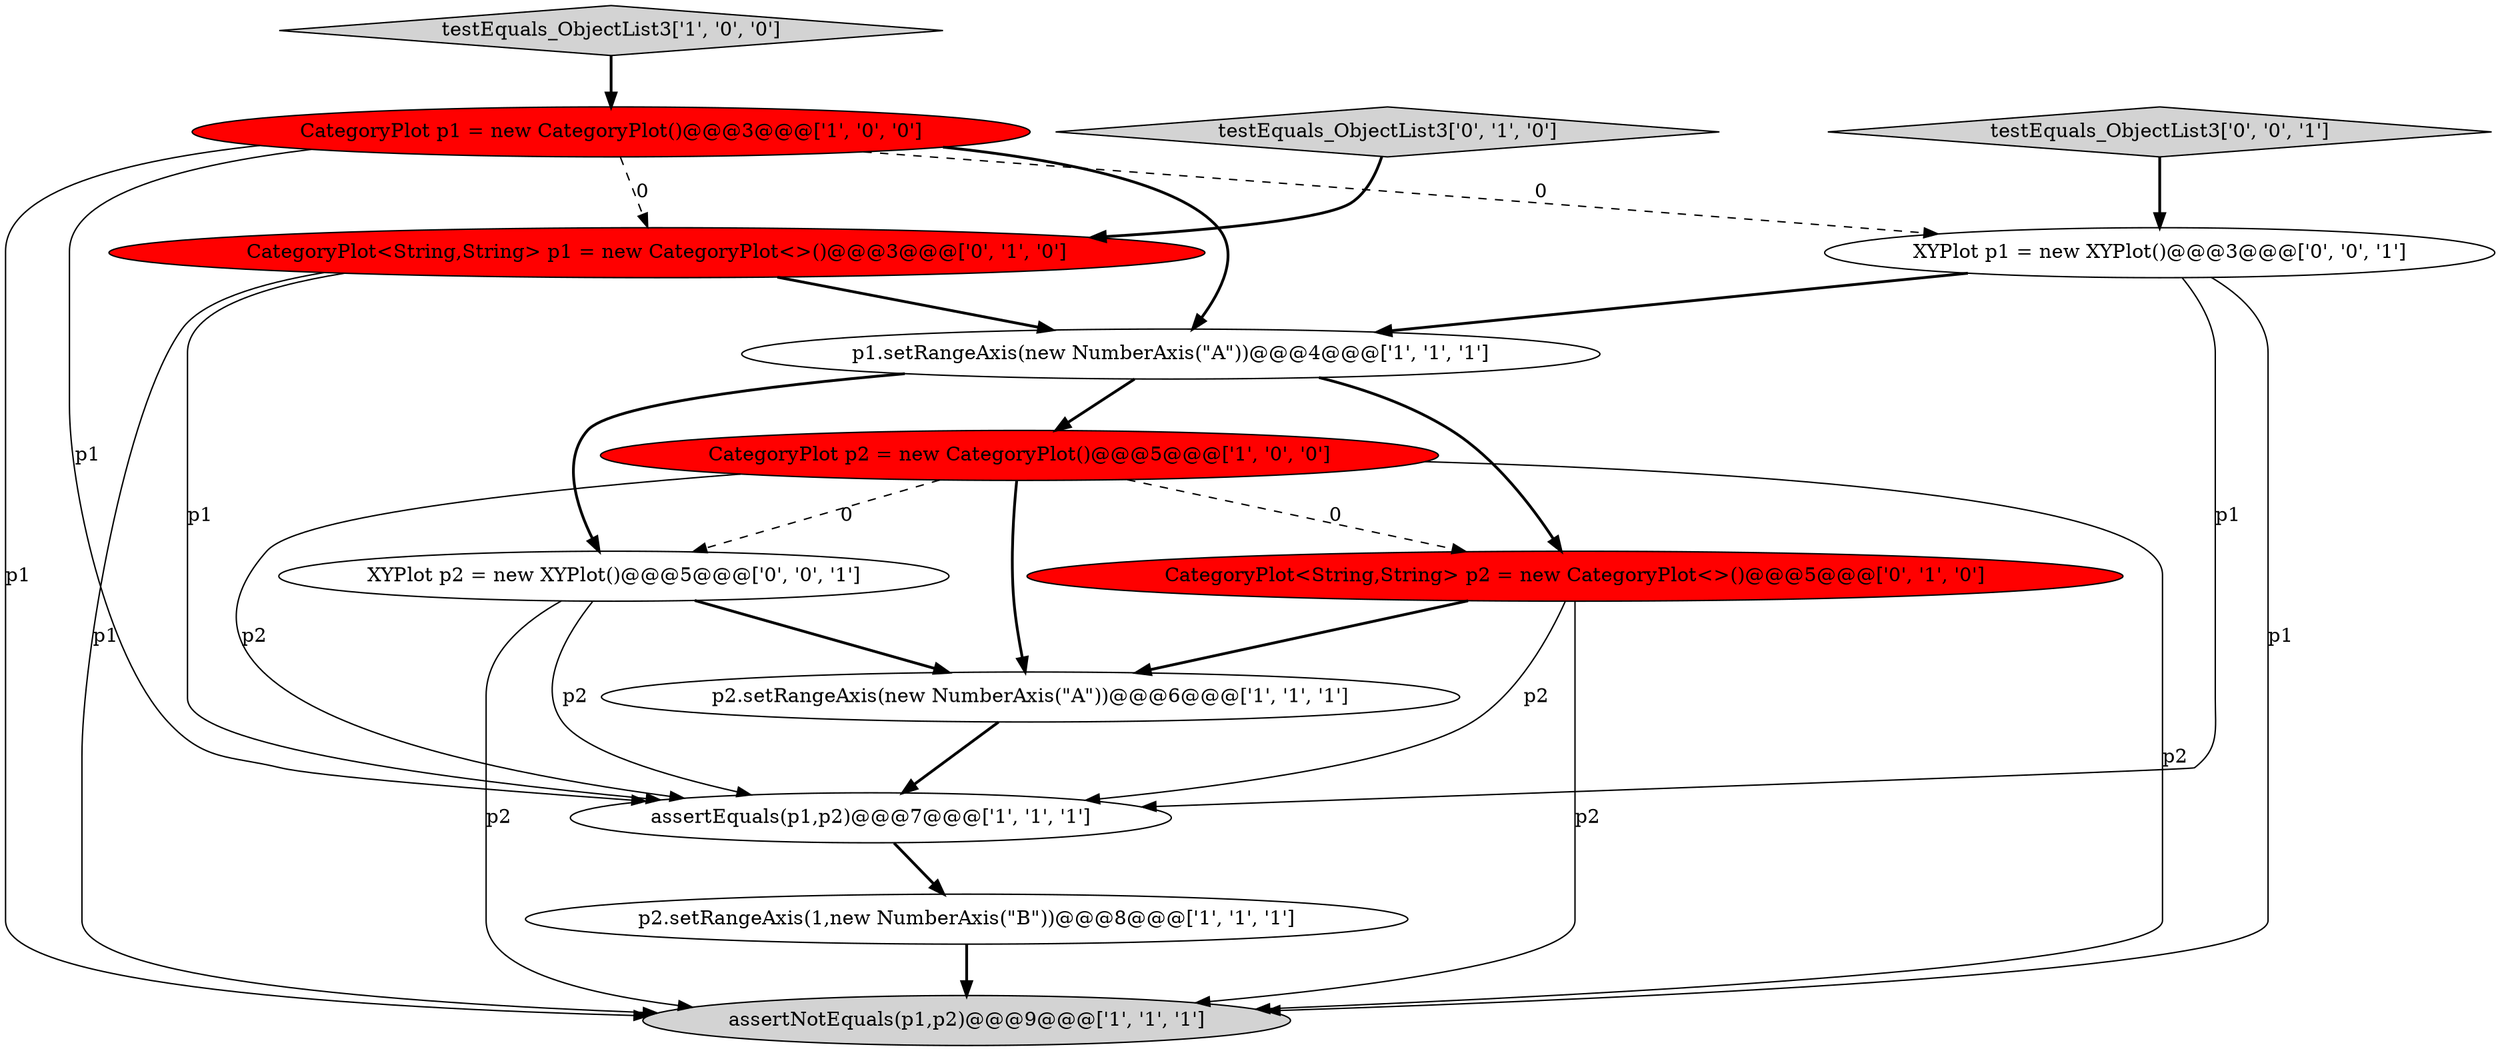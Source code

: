 digraph {
2 [style = filled, label = "testEquals_ObjectList3['1', '0', '0']", fillcolor = lightgray, shape = diamond image = "AAA0AAABBB1BBB"];
0 [style = filled, label = "p1.setRangeAxis(new NumberAxis(\"A\"))@@@4@@@['1', '1', '1']", fillcolor = white, shape = ellipse image = "AAA0AAABBB1BBB"];
13 [style = filled, label = "XYPlot p2 = new XYPlot()@@@5@@@['0', '0', '1']", fillcolor = white, shape = ellipse image = "AAA0AAABBB3BBB"];
9 [style = filled, label = "CategoryPlot<String,String> p2 = new CategoryPlot<>()@@@5@@@['0', '1', '0']", fillcolor = red, shape = ellipse image = "AAA1AAABBB2BBB"];
5 [style = filled, label = "CategoryPlot p1 = new CategoryPlot()@@@3@@@['1', '0', '0']", fillcolor = red, shape = ellipse image = "AAA1AAABBB1BBB"];
6 [style = filled, label = "CategoryPlot p2 = new CategoryPlot()@@@5@@@['1', '0', '0']", fillcolor = red, shape = ellipse image = "AAA1AAABBB1BBB"];
11 [style = filled, label = "testEquals_ObjectList3['0', '0', '1']", fillcolor = lightgray, shape = diamond image = "AAA0AAABBB3BBB"];
1 [style = filled, label = "p2.setRangeAxis(new NumberAxis(\"A\"))@@@6@@@['1', '1', '1']", fillcolor = white, shape = ellipse image = "AAA0AAABBB1BBB"];
3 [style = filled, label = "p2.setRangeAxis(1,new NumberAxis(\"B\"))@@@8@@@['1', '1', '1']", fillcolor = white, shape = ellipse image = "AAA0AAABBB1BBB"];
7 [style = filled, label = "assertEquals(p1,p2)@@@7@@@['1', '1', '1']", fillcolor = white, shape = ellipse image = "AAA0AAABBB1BBB"];
8 [style = filled, label = "testEquals_ObjectList3['0', '1', '0']", fillcolor = lightgray, shape = diamond image = "AAA0AAABBB2BBB"];
12 [style = filled, label = "XYPlot p1 = new XYPlot()@@@3@@@['0', '0', '1']", fillcolor = white, shape = ellipse image = "AAA0AAABBB3BBB"];
10 [style = filled, label = "CategoryPlot<String,String> p1 = new CategoryPlot<>()@@@3@@@['0', '1', '0']", fillcolor = red, shape = ellipse image = "AAA1AAABBB2BBB"];
4 [style = filled, label = "assertNotEquals(p1,p2)@@@9@@@['1', '1', '1']", fillcolor = lightgray, shape = ellipse image = "AAA0AAABBB1BBB"];
8->10 [style = bold, label=""];
0->9 [style = bold, label=""];
5->12 [style = dashed, label="0"];
0->13 [style = bold, label=""];
0->6 [style = bold, label=""];
6->9 [style = dashed, label="0"];
11->12 [style = bold, label=""];
12->0 [style = bold, label=""];
1->7 [style = bold, label=""];
3->4 [style = bold, label=""];
7->3 [style = bold, label=""];
13->1 [style = bold, label=""];
5->4 [style = solid, label="p1"];
6->1 [style = bold, label=""];
10->4 [style = solid, label="p1"];
6->4 [style = solid, label="p2"];
5->7 [style = solid, label="p1"];
6->13 [style = dashed, label="0"];
5->0 [style = bold, label=""];
5->10 [style = dashed, label="0"];
10->0 [style = bold, label=""];
9->4 [style = solid, label="p2"];
13->4 [style = solid, label="p2"];
10->7 [style = solid, label="p1"];
6->7 [style = solid, label="p2"];
13->7 [style = solid, label="p2"];
9->1 [style = bold, label=""];
9->7 [style = solid, label="p2"];
12->7 [style = solid, label="p1"];
12->4 [style = solid, label="p1"];
2->5 [style = bold, label=""];
}
